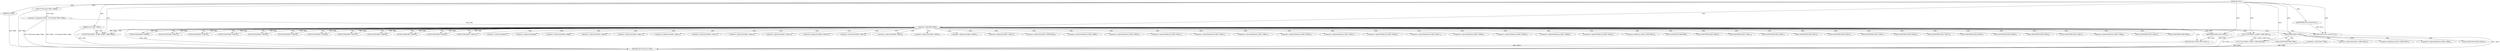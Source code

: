 digraph "FUN1" {  
"8" [label = <(METHOD,FUN1)<SUB>1</SUB>> ]
"117" [label = <(METHOD_RETURN,struct VAR1)<SUB>1</SUB>> ]
"9" [label = <(PARAM,struct VAR2 *VAR3)<SUB>1</SUB>> ]
"10" [label = <(PARAM,int VAR4)<SUB>2</SUB>> ]
"13" [label = <(&lt;operator&gt;.assignment,*VAR5 = FUN2(sizeof *VAR5, VAR6))<SUB>4</SUB>> ]
"26" [label = <(FUN3,FUN3(&amp;VAR7, &amp;VAR8, &amp;VAR5-&gt;VAR9, VAR3))<SUB>8</SUB>> ]
"36" [label = <(FUN4,FUN4(&amp;VAR5-&gt;VAR10))<SUB>9</SUB>> ]
"41" [label = <(FUN4,FUN4(&amp;VAR5-&gt;VAR11))<SUB>10</SUB>> ]
"46" [label = <(FUN4,FUN4(&amp;VAR5-&gt;VAR12))<SUB>11</SUB>> ]
"51" [label = <(FUN4,FUN4(&amp;VAR5-&gt;VAR13))<SUB>12</SUB>> ]
"56" [label = <(FUN4,FUN4(&amp;VAR5-&gt;VAR14))<SUB>13</SUB>> ]
"61" [label = <(FUN4,FUN4(&amp;VAR5-&gt;VAR15))<SUB>15</SUB>> ]
"66" [label = <(FUN5,FUN5(&amp;VAR5-&gt;VAR16))<SUB>18</SUB>> ]
"71" [label = <(FUN6,FUN6(&amp;VAR5-&gt;VAR17))<SUB>20</SUB>> ]
"76" [label = <(FUN6,FUN6(&amp;VAR5-&gt;VAR18))<SUB>21</SUB>> ]
"81" [label = <(FUN6,FUN6(&amp;VAR5-&gt;VAR19))<SUB>22</SUB>> ]
"86" [label = <(FUN6,FUN6(&amp;VAR5-&gt;VAR20))<SUB>23</SUB>> ]
"91" [label = <(FUN6,FUN6(&amp;VAR5-&gt;VAR21))<SUB>25</SUB>> ]
"96" [label = <(FUN7,FUN7(VAR22, &amp;VAR5-&gt;VAR9.VAR23))<SUB>30</SUB>> ]
"115" [label = <(RETURN,return VAR5;,return VAR5;)<SUB>35</SUB>> ]
"21" [label = <(&lt;operator&gt;.logicalNot,!VAR5)<SUB>6</SUB>> ]
"105" [label = <(IDENTIFIER,VAR4,if (VAR4))<SUB>32</SUB>> ]
"116" [label = <(IDENTIFIER,VAR5,return VAR5;)<SUB>35</SUB>> ]
"15" [label = <(FUN2,FUN2(sizeof *VAR5, VAR6))<SUB>4</SUB>> ]
"24" [label = <(RETURN,return NULL;,return NULL;)<SUB>7</SUB>> ]
"107" [label = <(FUN7,FUN7(VAR24, &amp;VAR5-&gt;VAR9.VAR23))<SUB>33</SUB>> ]
"16" [label = <(&lt;operator&gt;.sizeOf,sizeof *VAR5)<SUB>4</SUB>> ]
"25" [label = <(IDENTIFIER,NULL,return NULL;)<SUB>7</SUB>> ]
"27" [label = <(&lt;operator&gt;.addressOf,&amp;VAR7)<SUB>8</SUB>> ]
"29" [label = <(&lt;operator&gt;.addressOf,&amp;VAR8)<SUB>8</SUB>> ]
"31" [label = <(&lt;operator&gt;.addressOf,&amp;VAR5-&gt;VAR9)<SUB>8</SUB>> ]
"37" [label = <(&lt;operator&gt;.addressOf,&amp;VAR5-&gt;VAR10)<SUB>9</SUB>> ]
"42" [label = <(&lt;operator&gt;.addressOf,&amp;VAR5-&gt;VAR11)<SUB>10</SUB>> ]
"47" [label = <(&lt;operator&gt;.addressOf,&amp;VAR5-&gt;VAR12)<SUB>11</SUB>> ]
"52" [label = <(&lt;operator&gt;.addressOf,&amp;VAR5-&gt;VAR13)<SUB>12</SUB>> ]
"57" [label = <(&lt;operator&gt;.addressOf,&amp;VAR5-&gt;VAR14)<SUB>13</SUB>> ]
"62" [label = <(&lt;operator&gt;.addressOf,&amp;VAR5-&gt;VAR15)<SUB>15</SUB>> ]
"67" [label = <(&lt;operator&gt;.addressOf,&amp;VAR5-&gt;VAR16)<SUB>18</SUB>> ]
"72" [label = <(&lt;operator&gt;.addressOf,&amp;VAR5-&gt;VAR17)<SUB>20</SUB>> ]
"77" [label = <(&lt;operator&gt;.addressOf,&amp;VAR5-&gt;VAR18)<SUB>21</SUB>> ]
"82" [label = <(&lt;operator&gt;.addressOf,&amp;VAR5-&gt;VAR19)<SUB>22</SUB>> ]
"87" [label = <(&lt;operator&gt;.addressOf,&amp;VAR5-&gt;VAR20)<SUB>23</SUB>> ]
"92" [label = <(&lt;operator&gt;.addressOf,&amp;VAR5-&gt;VAR21)<SUB>25</SUB>> ]
"98" [label = <(&lt;operator&gt;.addressOf,&amp;VAR5-&gt;VAR9.VAR23)<SUB>30</SUB>> ]
"32" [label = <(&lt;operator&gt;.indirectFieldAccess,VAR5-&gt;VAR9)<SUB>8</SUB>> ]
"38" [label = <(&lt;operator&gt;.indirectFieldAccess,VAR5-&gt;VAR10)<SUB>9</SUB>> ]
"43" [label = <(&lt;operator&gt;.indirectFieldAccess,VAR5-&gt;VAR11)<SUB>10</SUB>> ]
"48" [label = <(&lt;operator&gt;.indirectFieldAccess,VAR5-&gt;VAR12)<SUB>11</SUB>> ]
"53" [label = <(&lt;operator&gt;.indirectFieldAccess,VAR5-&gt;VAR13)<SUB>12</SUB>> ]
"58" [label = <(&lt;operator&gt;.indirectFieldAccess,VAR5-&gt;VAR14)<SUB>13</SUB>> ]
"63" [label = <(&lt;operator&gt;.indirectFieldAccess,VAR5-&gt;VAR15)<SUB>15</SUB>> ]
"68" [label = <(&lt;operator&gt;.indirectFieldAccess,VAR5-&gt;VAR16)<SUB>18</SUB>> ]
"73" [label = <(&lt;operator&gt;.indirectFieldAccess,VAR5-&gt;VAR17)<SUB>20</SUB>> ]
"78" [label = <(&lt;operator&gt;.indirectFieldAccess,VAR5-&gt;VAR18)<SUB>21</SUB>> ]
"83" [label = <(&lt;operator&gt;.indirectFieldAccess,VAR5-&gt;VAR19)<SUB>22</SUB>> ]
"88" [label = <(&lt;operator&gt;.indirectFieldAccess,VAR5-&gt;VAR20)<SUB>23</SUB>> ]
"93" [label = <(&lt;operator&gt;.indirectFieldAccess,VAR5-&gt;VAR21)<SUB>25</SUB>> ]
"99" [label = <(&lt;operator&gt;.fieldAccess,VAR5-&gt;VAR9.VAR23)<SUB>30</SUB>> ]
"34" [label = <(FIELD_IDENTIFIER,VAR9,VAR9)<SUB>8</SUB>> ]
"40" [label = <(FIELD_IDENTIFIER,VAR10,VAR10)<SUB>9</SUB>> ]
"45" [label = <(FIELD_IDENTIFIER,VAR11,VAR11)<SUB>10</SUB>> ]
"50" [label = <(FIELD_IDENTIFIER,VAR12,VAR12)<SUB>11</SUB>> ]
"55" [label = <(FIELD_IDENTIFIER,VAR13,VAR13)<SUB>12</SUB>> ]
"60" [label = <(FIELD_IDENTIFIER,VAR14,VAR14)<SUB>13</SUB>> ]
"65" [label = <(FIELD_IDENTIFIER,VAR15,VAR15)<SUB>15</SUB>> ]
"70" [label = <(FIELD_IDENTIFIER,VAR16,VAR16)<SUB>18</SUB>> ]
"75" [label = <(FIELD_IDENTIFIER,VAR17,VAR17)<SUB>20</SUB>> ]
"80" [label = <(FIELD_IDENTIFIER,VAR18,VAR18)<SUB>21</SUB>> ]
"85" [label = <(FIELD_IDENTIFIER,VAR19,VAR19)<SUB>22</SUB>> ]
"90" [label = <(FIELD_IDENTIFIER,VAR20,VAR20)<SUB>23</SUB>> ]
"95" [label = <(FIELD_IDENTIFIER,VAR21,VAR21)<SUB>25</SUB>> ]
"100" [label = <(&lt;operator&gt;.indirectFieldAccess,VAR5-&gt;VAR9)<SUB>30</SUB>> ]
"103" [label = <(FIELD_IDENTIFIER,VAR23,VAR23)<SUB>30</SUB>> ]
"109" [label = <(&lt;operator&gt;.addressOf,&amp;VAR5-&gt;VAR9.VAR23)<SUB>33</SUB>> ]
"102" [label = <(FIELD_IDENTIFIER,VAR9,VAR9)<SUB>30</SUB>> ]
"110" [label = <(&lt;operator&gt;.fieldAccess,VAR5-&gt;VAR9.VAR23)<SUB>33</SUB>> ]
"111" [label = <(&lt;operator&gt;.indirectFieldAccess,VAR5-&gt;VAR9)<SUB>33</SUB>> ]
"114" [label = <(FIELD_IDENTIFIER,VAR23,VAR23)<SUB>33</SUB>> ]
"113" [label = <(FIELD_IDENTIFIER,VAR9,VAR9)<SUB>33</SUB>> ]
  "115" -> "117"  [ label = "DDG: &lt;RET&gt;"] 
  "24" -> "117"  [ label = "DDG: &lt;RET&gt;"] 
  "9" -> "117"  [ label = "DDG: VAR3"] 
  "10" -> "117"  [ label = "DDG: VAR4"] 
  "16" -> "117"  [ label = "DDG: *VAR5"] 
  "13" -> "117"  [ label = "DDG: FUN2(sizeof *VAR5, VAR6)"] 
  "13" -> "117"  [ label = "DDG: *VAR5 = FUN2(sizeof *VAR5, VAR6)"] 
  "21" -> "117"  [ label = "DDG: VAR5"] 
  "21" -> "117"  [ label = "DDG: !VAR5"] 
  "96" -> "117"  [ label = "DDG: VAR22"] 
  "15" -> "117"  [ label = "DDG: VAR6"] 
  "107" -> "117"  [ label = "DDG: VAR24"] 
  "8" -> "9"  [ label = "DDG: "] 
  "8" -> "10"  [ label = "DDG: "] 
  "15" -> "13"  [ label = "DDG: VAR6"] 
  "116" -> "115"  [ label = "DDG: VAR5"] 
  "8" -> "26"  [ label = "DDG: "] 
  "21" -> "26"  [ label = "DDG: VAR5"] 
  "9" -> "26"  [ label = "DDG: VAR3"] 
  "21" -> "36"  [ label = "DDG: VAR5"] 
  "21" -> "41"  [ label = "DDG: VAR5"] 
  "21" -> "46"  [ label = "DDG: VAR5"] 
  "21" -> "51"  [ label = "DDG: VAR5"] 
  "21" -> "56"  [ label = "DDG: VAR5"] 
  "21" -> "61"  [ label = "DDG: VAR5"] 
  "21" -> "66"  [ label = "DDG: VAR5"] 
  "21" -> "71"  [ label = "DDG: VAR5"] 
  "21" -> "76"  [ label = "DDG: VAR5"] 
  "21" -> "81"  [ label = "DDG: VAR5"] 
  "21" -> "86"  [ label = "DDG: VAR5"] 
  "21" -> "91"  [ label = "DDG: VAR5"] 
  "8" -> "96"  [ label = "DDG: "] 
  "8" -> "105"  [ label = "DDG: "] 
  "21" -> "116"  [ label = "DDG: VAR5"] 
  "8" -> "116"  [ label = "DDG: "] 
  "8" -> "15"  [ label = "DDG: "] 
  "13" -> "21"  [ label = "DDG: VAR5"] 
  "8" -> "21"  [ label = "DDG: "] 
  "25" -> "24"  [ label = "DDG: NULL"] 
  "8" -> "24"  [ label = "DDG: "] 
  "8" -> "25"  [ label = "DDG: "] 
  "8" -> "107"  [ label = "DDG: "] 
  "96" -> "107"  [ label = "DDG: &amp;VAR5-&gt;VAR9.VAR23"] 
  "21" -> "47"  [ label = "CDG: "] 
  "21" -> "34"  [ label = "CDG: "] 
  "21" -> "48"  [ label = "CDG: "] 
  "21" -> "115"  [ label = "CDG: "] 
  "21" -> "32"  [ label = "CDG: "] 
  "21" -> "68"  [ label = "CDG: "] 
  "21" -> "60"  [ label = "CDG: "] 
  "21" -> "73"  [ label = "CDG: "] 
  "21" -> "26"  [ label = "CDG: "] 
  "21" -> "96"  [ label = "CDG: "] 
  "21" -> "77"  [ label = "CDG: "] 
  "21" -> "42"  [ label = "CDG: "] 
  "21" -> "51"  [ label = "CDG: "] 
  "21" -> "57"  [ label = "CDG: "] 
  "21" -> "66"  [ label = "CDG: "] 
  "21" -> "98"  [ label = "CDG: "] 
  "21" -> "75"  [ label = "CDG: "] 
  "21" -> "52"  [ label = "CDG: "] 
  "21" -> "37"  [ label = "CDG: "] 
  "21" -> "99"  [ label = "CDG: "] 
  "21" -> "46"  [ label = "CDG: "] 
  "21" -> "81"  [ label = "CDG: "] 
  "21" -> "102"  [ label = "CDG: "] 
  "21" -> "85"  [ label = "CDG: "] 
  "21" -> "38"  [ label = "CDG: "] 
  "21" -> "72"  [ label = "CDG: "] 
  "21" -> "103"  [ label = "CDG: "] 
  "21" -> "56"  [ label = "CDG: "] 
  "21" -> "67"  [ label = "CDG: "] 
  "21" -> "95"  [ label = "CDG: "] 
  "21" -> "92"  [ label = "CDG: "] 
  "21" -> "45"  [ label = "CDG: "] 
  "21" -> "27"  [ label = "CDG: "] 
  "21" -> "40"  [ label = "CDG: "] 
  "21" -> "29"  [ label = "CDG: "] 
  "21" -> "76"  [ label = "CDG: "] 
  "21" -> "65"  [ label = "CDG: "] 
  "21" -> "50"  [ label = "CDG: "] 
  "21" -> "87"  [ label = "CDG: "] 
  "21" -> "91"  [ label = "CDG: "] 
  "21" -> "82"  [ label = "CDG: "] 
  "21" -> "93"  [ label = "CDG: "] 
  "21" -> "90"  [ label = "CDG: "] 
  "21" -> "43"  [ label = "CDG: "] 
  "21" -> "24"  [ label = "CDG: "] 
  "21" -> "80"  [ label = "CDG: "] 
  "21" -> "58"  [ label = "CDG: "] 
  "21" -> "61"  [ label = "CDG: "] 
  "21" -> "83"  [ label = "CDG: "] 
  "21" -> "71"  [ label = "CDG: "] 
  "21" -> "36"  [ label = "CDG: "] 
  "21" -> "105"  [ label = "CDG: "] 
  "21" -> "100"  [ label = "CDG: "] 
  "21" -> "53"  [ label = "CDG: "] 
  "21" -> "88"  [ label = "CDG: "] 
  "21" -> "41"  [ label = "CDG: "] 
  "21" -> "70"  [ label = "CDG: "] 
  "21" -> "63"  [ label = "CDG: "] 
  "21" -> "55"  [ label = "CDG: "] 
  "21" -> "78"  [ label = "CDG: "] 
  "21" -> "62"  [ label = "CDG: "] 
  "21" -> "31"  [ label = "CDG: "] 
  "21" -> "86"  [ label = "CDG: "] 
  "105" -> "107"  [ label = "CDG: "] 
  "105" -> "113"  [ label = "CDG: "] 
  "105" -> "114"  [ label = "CDG: "] 
  "105" -> "110"  [ label = "CDG: "] 
  "105" -> "111"  [ label = "CDG: "] 
  "105" -> "109"  [ label = "CDG: "] 
}
